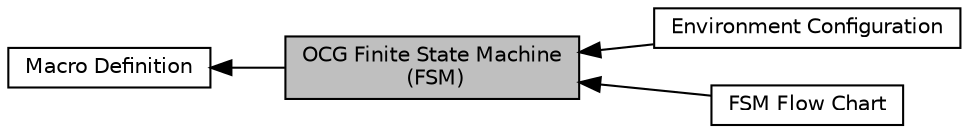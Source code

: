 digraph "OCG Finite State Machine (FSM)"
{
  edge [fontname="Helvetica",fontsize="10",labelfontname="Helvetica",labelfontsize="10"];
  node [fontname="Helvetica",fontsize="10",shape=box];
  rankdir=LR;
  Node4 [label="Environment Configuration",height=0.2,width=0.4,color="black", fillcolor="white", style="filled",URL="$group____envi__config.html",tooltip="Including simulation area, geography, topography, fading information, etc."];
  Node1 [label="OCG Finite State Machine\l (FSM)",height=0.2,width=0.4,color="black", fillcolor="grey75", style="filled", fontcolor="black",tooltip="See the flow chart for details."];
  Node2 [label="Macro Definition",height=0.2,width=0.4,color="black", fillcolor="white", style="filled",URL="$group____useful__macro.html",tooltip="the following macros will be used in the code of OCG"];
  Node3 [label="FSM Flow Chart",height=0.2,width=0.4,color="black", fillcolor="white", style="filled",URL="$group____fsm__flow.html",tooltip="This flow chart shows how the FSM works."];
  Node2->Node1 [shape=plaintext, dir="back", style="solid"];
  Node1->Node3 [shape=plaintext, dir="back", style="solid"];
  Node1->Node4 [shape=plaintext, dir="back", style="solid"];
}
